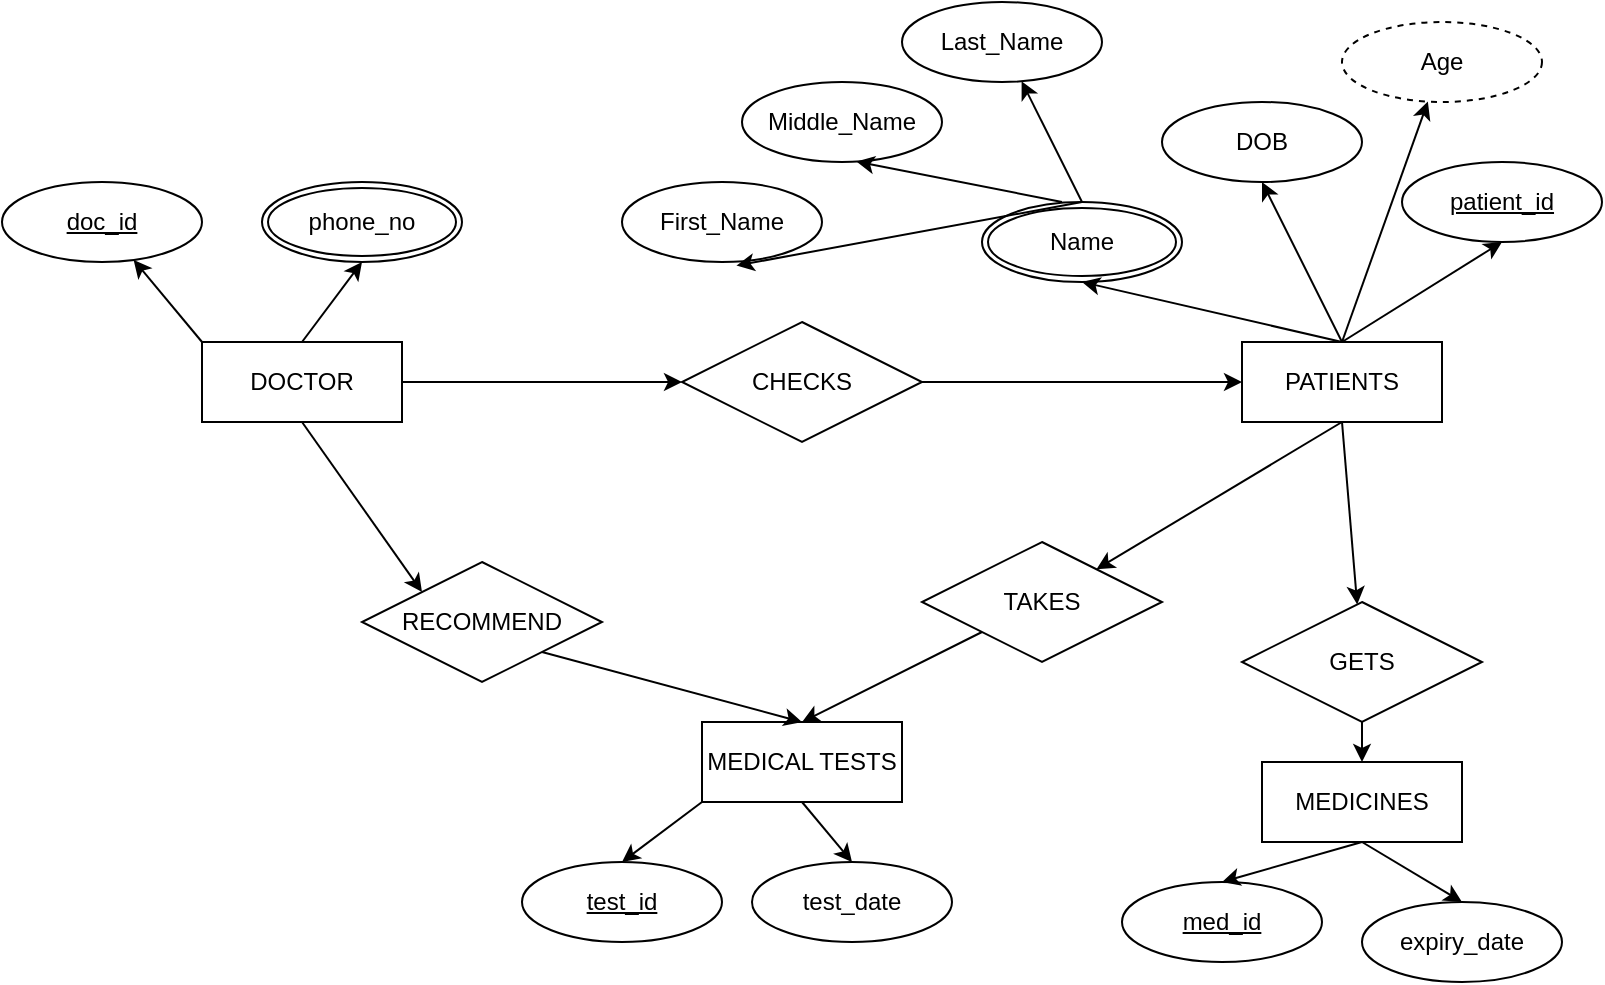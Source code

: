 <mxfile version="13.9.9" type="device"><diagram id="JVFa2KTs0OYSeDTg0htA" name="Page-1"><mxGraphModel dx="1024" dy="632" grid="1" gridSize="10" guides="1" tooltips="1" connect="1" arrows="1" fold="1" page="1" pageScale="1" pageWidth="850" pageHeight="1100" math="0" shadow="0"><root><mxCell id="0"/><mxCell id="1" parent="0"/><mxCell id="-1x6o_jsxc_MYRxDynIo-1" value="DOCTOR" style="whiteSpace=wrap;html=1;align=center;" vertex="1" parent="1"><mxGeometry x="100" y="220" width="100" height="40" as="geometry"/></mxCell><mxCell id="-1x6o_jsxc_MYRxDynIo-2" value="CHECKS" style="shape=rhombus;perimeter=rhombusPerimeter;whiteSpace=wrap;html=1;align=center;" vertex="1" parent="1"><mxGeometry x="340" y="210" width="120" height="60" as="geometry"/></mxCell><mxCell id="-1x6o_jsxc_MYRxDynIo-3" value="PATIENTS" style="whiteSpace=wrap;html=1;align=center;" vertex="1" parent="1"><mxGeometry x="620" y="220" width="100" height="40" as="geometry"/></mxCell><mxCell id="-1x6o_jsxc_MYRxDynIo-5" value="" style="endArrow=classic;html=1;exitX=1;exitY=0.5;exitDx=0;exitDy=0;entryX=0;entryY=0.5;entryDx=0;entryDy=0;" edge="1" parent="1" source="-1x6o_jsxc_MYRxDynIo-2" target="-1x6o_jsxc_MYRxDynIo-3"><mxGeometry width="50" height="50" relative="1" as="geometry"><mxPoint x="400" y="350" as="sourcePoint"/><mxPoint x="450" y="300" as="targetPoint"/></mxGeometry></mxCell><mxCell id="-1x6o_jsxc_MYRxDynIo-6" value="" style="endArrow=classic;html=1;exitX=1;exitY=0.5;exitDx=0;exitDy=0;entryX=0;entryY=0.5;entryDx=0;entryDy=0;" edge="1" parent="1" source="-1x6o_jsxc_MYRxDynIo-1" target="-1x6o_jsxc_MYRxDynIo-2"><mxGeometry width="50" height="50" relative="1" as="geometry"><mxPoint x="400" y="350" as="sourcePoint"/><mxPoint x="450" y="300" as="targetPoint"/></mxGeometry></mxCell><mxCell id="-1x6o_jsxc_MYRxDynIo-7" value="" style="endArrow=classic;html=1;exitX=0;exitY=0;exitDx=0;exitDy=0;" edge="1" parent="1" source="-1x6o_jsxc_MYRxDynIo-1" target="-1x6o_jsxc_MYRxDynIo-8"><mxGeometry width="50" height="50" relative="1" as="geometry"><mxPoint x="400" y="350" as="sourcePoint"/><mxPoint x="50" y="160" as="targetPoint"/></mxGeometry></mxCell><mxCell id="-1x6o_jsxc_MYRxDynIo-8" value="doc_id" style="ellipse;whiteSpace=wrap;html=1;align=center;fontStyle=4;" vertex="1" parent="1"><mxGeometry y="140" width="100" height="40" as="geometry"/></mxCell><mxCell id="-1x6o_jsxc_MYRxDynIo-10" value="RECOMMEND" style="shape=rhombus;perimeter=rhombusPerimeter;whiteSpace=wrap;html=1;align=center;" vertex="1" parent="1"><mxGeometry x="180" y="330" width="120" height="60" as="geometry"/></mxCell><mxCell id="-1x6o_jsxc_MYRxDynIo-11" value="" style="endArrow=classic;html=1;exitX=0.5;exitY=1;exitDx=0;exitDy=0;entryX=0;entryY=0;entryDx=0;entryDy=0;" edge="1" parent="1" source="-1x6o_jsxc_MYRxDynIo-1" target="-1x6o_jsxc_MYRxDynIo-10"><mxGeometry width="50" height="50" relative="1" as="geometry"><mxPoint x="400" y="350" as="sourcePoint"/><mxPoint x="450" y="300" as="targetPoint"/></mxGeometry></mxCell><mxCell id="-1x6o_jsxc_MYRxDynIo-12" value="MEDICAL TESTS" style="whiteSpace=wrap;html=1;align=center;" vertex="1" parent="1"><mxGeometry x="350" y="410" width="100" height="40" as="geometry"/></mxCell><mxCell id="-1x6o_jsxc_MYRxDynIo-13" value="" style="endArrow=classic;html=1;exitX=1;exitY=1;exitDx=0;exitDy=0;entryX=0.5;entryY=0;entryDx=0;entryDy=0;" edge="1" parent="1" source="-1x6o_jsxc_MYRxDynIo-10" target="-1x6o_jsxc_MYRxDynIo-12"><mxGeometry width="50" height="50" relative="1" as="geometry"><mxPoint x="400" y="350" as="sourcePoint"/><mxPoint x="450" y="300" as="targetPoint"/></mxGeometry></mxCell><mxCell id="-1x6o_jsxc_MYRxDynIo-14" value="test_id" style="ellipse;whiteSpace=wrap;html=1;align=center;fontStyle=4;" vertex="1" parent="1"><mxGeometry x="260" y="480" width="100" height="40" as="geometry"/></mxCell><mxCell id="-1x6o_jsxc_MYRxDynIo-15" value="" style="endArrow=classic;html=1;exitX=0;exitY=1;exitDx=0;exitDy=0;entryX=0.5;entryY=0;entryDx=0;entryDy=0;" edge="1" parent="1" source="-1x6o_jsxc_MYRxDynIo-12" target="-1x6o_jsxc_MYRxDynIo-14"><mxGeometry width="50" height="50" relative="1" as="geometry"><mxPoint x="400" y="350" as="sourcePoint"/><mxPoint x="450" y="300" as="targetPoint"/></mxGeometry></mxCell><mxCell id="-1x6o_jsxc_MYRxDynIo-16" value="test_date" style="ellipse;whiteSpace=wrap;html=1;align=center;" vertex="1" parent="1"><mxGeometry x="375" y="480" width="100" height="40" as="geometry"/></mxCell><mxCell id="-1x6o_jsxc_MYRxDynIo-18" value="" style="endArrow=classic;html=1;exitX=0.5;exitY=1;exitDx=0;exitDy=0;entryX=0.5;entryY=0;entryDx=0;entryDy=0;" edge="1" parent="1" source="-1x6o_jsxc_MYRxDynIo-12" target="-1x6o_jsxc_MYRxDynIo-16"><mxGeometry width="50" height="50" relative="1" as="geometry"><mxPoint x="400" y="350" as="sourcePoint"/><mxPoint x="450" y="300" as="targetPoint"/></mxGeometry></mxCell><mxCell id="-1x6o_jsxc_MYRxDynIo-19" value="TAKES" style="shape=rhombus;perimeter=rhombusPerimeter;whiteSpace=wrap;html=1;align=center;" vertex="1" parent="1"><mxGeometry x="460" y="320" width="120" height="60" as="geometry"/></mxCell><mxCell id="-1x6o_jsxc_MYRxDynIo-20" value="" style="endArrow=classic;html=1;exitX=0.5;exitY=1;exitDx=0;exitDy=0;" edge="1" parent="1" source="-1x6o_jsxc_MYRxDynIo-3" target="-1x6o_jsxc_MYRxDynIo-19"><mxGeometry width="50" height="50" relative="1" as="geometry"><mxPoint x="400" y="350" as="sourcePoint"/><mxPoint x="450" y="300" as="targetPoint"/></mxGeometry></mxCell><mxCell id="-1x6o_jsxc_MYRxDynIo-21" value="" style="endArrow=classic;html=1;exitX=0;exitY=1;exitDx=0;exitDy=0;entryX=0.5;entryY=0;entryDx=0;entryDy=0;" edge="1" parent="1" source="-1x6o_jsxc_MYRxDynIo-19" target="-1x6o_jsxc_MYRxDynIo-12"><mxGeometry width="50" height="50" relative="1" as="geometry"><mxPoint x="400" y="350" as="sourcePoint"/><mxPoint x="450" y="300" as="targetPoint"/></mxGeometry></mxCell><mxCell id="-1x6o_jsxc_MYRxDynIo-22" value="" style="endArrow=classic;html=1;exitX=0.5;exitY=1;exitDx=0;exitDy=0;" edge="1" parent="1" source="-1x6o_jsxc_MYRxDynIo-3" target="-1x6o_jsxc_MYRxDynIo-23"><mxGeometry width="50" height="50" relative="1" as="geometry"><mxPoint x="400" y="350" as="sourcePoint"/><mxPoint x="680" y="380" as="targetPoint"/></mxGeometry></mxCell><mxCell id="-1x6o_jsxc_MYRxDynIo-23" value="GETS" style="shape=rhombus;perimeter=rhombusPerimeter;whiteSpace=wrap;html=1;align=center;" vertex="1" parent="1"><mxGeometry x="620" y="350" width="120" height="60" as="geometry"/></mxCell><mxCell id="-1x6o_jsxc_MYRxDynIo-24" value="" style="endArrow=classic;html=1;exitX=0.5;exitY=1;exitDx=0;exitDy=0;" edge="1" parent="1" source="-1x6o_jsxc_MYRxDynIo-23" target="-1x6o_jsxc_MYRxDynIo-25"><mxGeometry width="50" height="50" relative="1" as="geometry"><mxPoint x="400" y="350" as="sourcePoint"/><mxPoint x="680" y="450" as="targetPoint"/></mxGeometry></mxCell><mxCell id="-1x6o_jsxc_MYRxDynIo-25" value="MEDICINES" style="whiteSpace=wrap;html=1;align=center;" vertex="1" parent="1"><mxGeometry x="630" y="430" width="100" height="40" as="geometry"/></mxCell><mxCell id="-1x6o_jsxc_MYRxDynIo-26" value="med_id" style="ellipse;whiteSpace=wrap;html=1;align=center;fontStyle=4;" vertex="1" parent="1"><mxGeometry x="560" y="490" width="100" height="40" as="geometry"/></mxCell><mxCell id="-1x6o_jsxc_MYRxDynIo-27" value="expiry_date" style="ellipse;whiteSpace=wrap;html=1;align=center;" vertex="1" parent="1"><mxGeometry x="680" y="500" width="100" height="40" as="geometry"/></mxCell><mxCell id="-1x6o_jsxc_MYRxDynIo-28" value="" style="endArrow=classic;html=1;exitX=0.5;exitY=1;exitDx=0;exitDy=0;entryX=0.5;entryY=0;entryDx=0;entryDy=0;" edge="1" parent="1" source="-1x6o_jsxc_MYRxDynIo-25" target="-1x6o_jsxc_MYRxDynIo-26"><mxGeometry width="50" height="50" relative="1" as="geometry"><mxPoint x="400" y="350" as="sourcePoint"/><mxPoint x="450" y="300" as="targetPoint"/></mxGeometry></mxCell><mxCell id="-1x6o_jsxc_MYRxDynIo-29" value="" style="endArrow=classic;html=1;exitX=0.5;exitY=1;exitDx=0;exitDy=0;entryX=0.5;entryY=0;entryDx=0;entryDy=0;" edge="1" parent="1" source="-1x6o_jsxc_MYRxDynIo-25" target="-1x6o_jsxc_MYRxDynIo-27"><mxGeometry width="50" height="50" relative="1" as="geometry"><mxPoint x="400" y="350" as="sourcePoint"/><mxPoint x="450" y="300" as="targetPoint"/></mxGeometry></mxCell><mxCell id="-1x6o_jsxc_MYRxDynIo-30" value="patient_id" style="ellipse;whiteSpace=wrap;html=1;align=center;fontStyle=4;" vertex="1" parent="1"><mxGeometry x="700" y="130" width="100" height="40" as="geometry"/></mxCell><mxCell id="-1x6o_jsxc_MYRxDynIo-31" value="" style="endArrow=classic;html=1;exitX=0.5;exitY=0;exitDx=0;exitDy=0;entryX=0.5;entryY=1;entryDx=0;entryDy=0;" edge="1" parent="1" source="-1x6o_jsxc_MYRxDynIo-3" target="-1x6o_jsxc_MYRxDynIo-30"><mxGeometry width="50" height="50" relative="1" as="geometry"><mxPoint x="400" y="350" as="sourcePoint"/><mxPoint x="450" y="300" as="targetPoint"/></mxGeometry></mxCell><mxCell id="-1x6o_jsxc_MYRxDynIo-32" value="phone_no" style="ellipse;shape=doubleEllipse;margin=3;whiteSpace=wrap;html=1;align=center;" vertex="1" parent="1"><mxGeometry x="130" y="140" width="100" height="40" as="geometry"/></mxCell><mxCell id="-1x6o_jsxc_MYRxDynIo-33" value="" style="endArrow=classic;html=1;exitX=0.5;exitY=0;exitDx=0;exitDy=0;entryX=0.5;entryY=1;entryDx=0;entryDy=0;" edge="1" parent="1" source="-1x6o_jsxc_MYRxDynIo-1" target="-1x6o_jsxc_MYRxDynIo-32"><mxGeometry width="50" height="50" relative="1" as="geometry"><mxPoint x="400" y="350" as="sourcePoint"/><mxPoint x="450" y="300" as="targetPoint"/></mxGeometry></mxCell><mxCell id="-1x6o_jsxc_MYRxDynIo-34" value="Name" style="ellipse;shape=doubleEllipse;margin=3;whiteSpace=wrap;html=1;align=center;" vertex="1" parent="1"><mxGeometry x="490" y="150" width="100" height="40" as="geometry"/></mxCell><mxCell id="-1x6o_jsxc_MYRxDynIo-35" value="Last_Name" style="ellipse;whiteSpace=wrap;html=1;align=center;" vertex="1" parent="1"><mxGeometry x="450" y="50" width="100" height="40" as="geometry"/></mxCell><mxCell id="-1x6o_jsxc_MYRxDynIo-36" value="Middle_Name" style="ellipse;whiteSpace=wrap;html=1;align=center;" vertex="1" parent="1"><mxGeometry x="370" y="90" width="100" height="40" as="geometry"/></mxCell><mxCell id="-1x6o_jsxc_MYRxDynIo-37" value="First_Name" style="ellipse;whiteSpace=wrap;html=1;align=center;" vertex="1" parent="1"><mxGeometry x="310" y="140" width="100" height="40" as="geometry"/></mxCell><mxCell id="-1x6o_jsxc_MYRxDynIo-38" value="DOB" style="ellipse;whiteSpace=wrap;html=1;align=center;" vertex="1" parent="1"><mxGeometry x="580" y="100" width="100" height="40" as="geometry"/></mxCell><mxCell id="-1x6o_jsxc_MYRxDynIo-39" value="Age" style="ellipse;whiteSpace=wrap;html=1;align=center;dashed=1;" vertex="1" parent="1"><mxGeometry x="670" y="60" width="100" height="40" as="geometry"/></mxCell><mxCell id="-1x6o_jsxc_MYRxDynIo-40" value="" style="endArrow=classic;html=1;entryX=0.5;entryY=1;entryDx=0;entryDy=0;" edge="1" parent="1" target="-1x6o_jsxc_MYRxDynIo-34"><mxGeometry width="50" height="50" relative="1" as="geometry"><mxPoint x="670" y="220" as="sourcePoint"/><mxPoint x="450" y="300" as="targetPoint"/></mxGeometry></mxCell><mxCell id="-1x6o_jsxc_MYRxDynIo-41" value="" style="endArrow=classic;html=1;exitX=0.5;exitY=0;exitDx=0;exitDy=0;" edge="1" parent="1" source="-1x6o_jsxc_MYRxDynIo-3" target="-1x6o_jsxc_MYRxDynIo-39"><mxGeometry width="50" height="50" relative="1" as="geometry"><mxPoint x="630" y="200" as="sourcePoint"/><mxPoint x="680" y="150" as="targetPoint"/></mxGeometry></mxCell><mxCell id="-1x6o_jsxc_MYRxDynIo-42" value="" style="endArrow=classic;html=1;exitX=0.5;exitY=0;exitDx=0;exitDy=0;entryX=0.5;entryY=1;entryDx=0;entryDy=0;" edge="1" parent="1" source="-1x6o_jsxc_MYRxDynIo-3" target="-1x6o_jsxc_MYRxDynIo-38"><mxGeometry width="50" height="50" relative="1" as="geometry"><mxPoint x="400" y="350" as="sourcePoint"/><mxPoint x="450" y="300" as="targetPoint"/></mxGeometry></mxCell><mxCell id="-1x6o_jsxc_MYRxDynIo-43" value="" style="endArrow=classic;html=1;exitX=0.5;exitY=0;exitDx=0;exitDy=0;entryX=0.572;entryY=1.045;entryDx=0;entryDy=0;entryPerimeter=0;" edge="1" parent="1" source="-1x6o_jsxc_MYRxDynIo-34" target="-1x6o_jsxc_MYRxDynIo-37"><mxGeometry width="50" height="50" relative="1" as="geometry"><mxPoint x="400" y="350" as="sourcePoint"/><mxPoint x="450" y="300" as="targetPoint"/></mxGeometry></mxCell><mxCell id="-1x6o_jsxc_MYRxDynIo-44" value="" style="endArrow=classic;html=1;entryX=0.572;entryY=0.995;entryDx=0;entryDy=0;entryPerimeter=0;" edge="1" parent="1" target="-1x6o_jsxc_MYRxDynIo-36"><mxGeometry width="50" height="50" relative="1" as="geometry"><mxPoint x="530" y="150" as="sourcePoint"/><mxPoint x="450" y="300" as="targetPoint"/></mxGeometry></mxCell><mxCell id="-1x6o_jsxc_MYRxDynIo-45" value="" style="endArrow=classic;html=1;exitX=0.5;exitY=0;exitDx=0;exitDy=0;" edge="1" parent="1" source="-1x6o_jsxc_MYRxDynIo-34" target="-1x6o_jsxc_MYRxDynIo-35"><mxGeometry width="50" height="50" relative="1" as="geometry"><mxPoint x="400" y="350" as="sourcePoint"/><mxPoint x="450" y="300" as="targetPoint"/></mxGeometry></mxCell></root></mxGraphModel></diagram></mxfile>